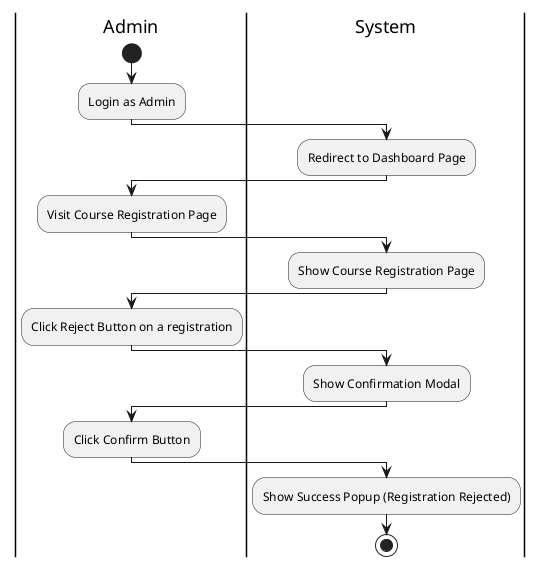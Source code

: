 @startuml RejectCourseRegistration
|Admin|
start
:Login as Admin;
|System|
:Redirect to Dashboard Page;
|Admin|
:Visit Course Registration Page;
|System|
:Show Course Registration Page;
|Admin|
:Click Reject Button on a registration;
|System|
:Show Confirmation Modal;
|Admin|
:Click Confirm Button;
|System|
:Show Success Popup (Registration Rejected);
stop
@enduml

